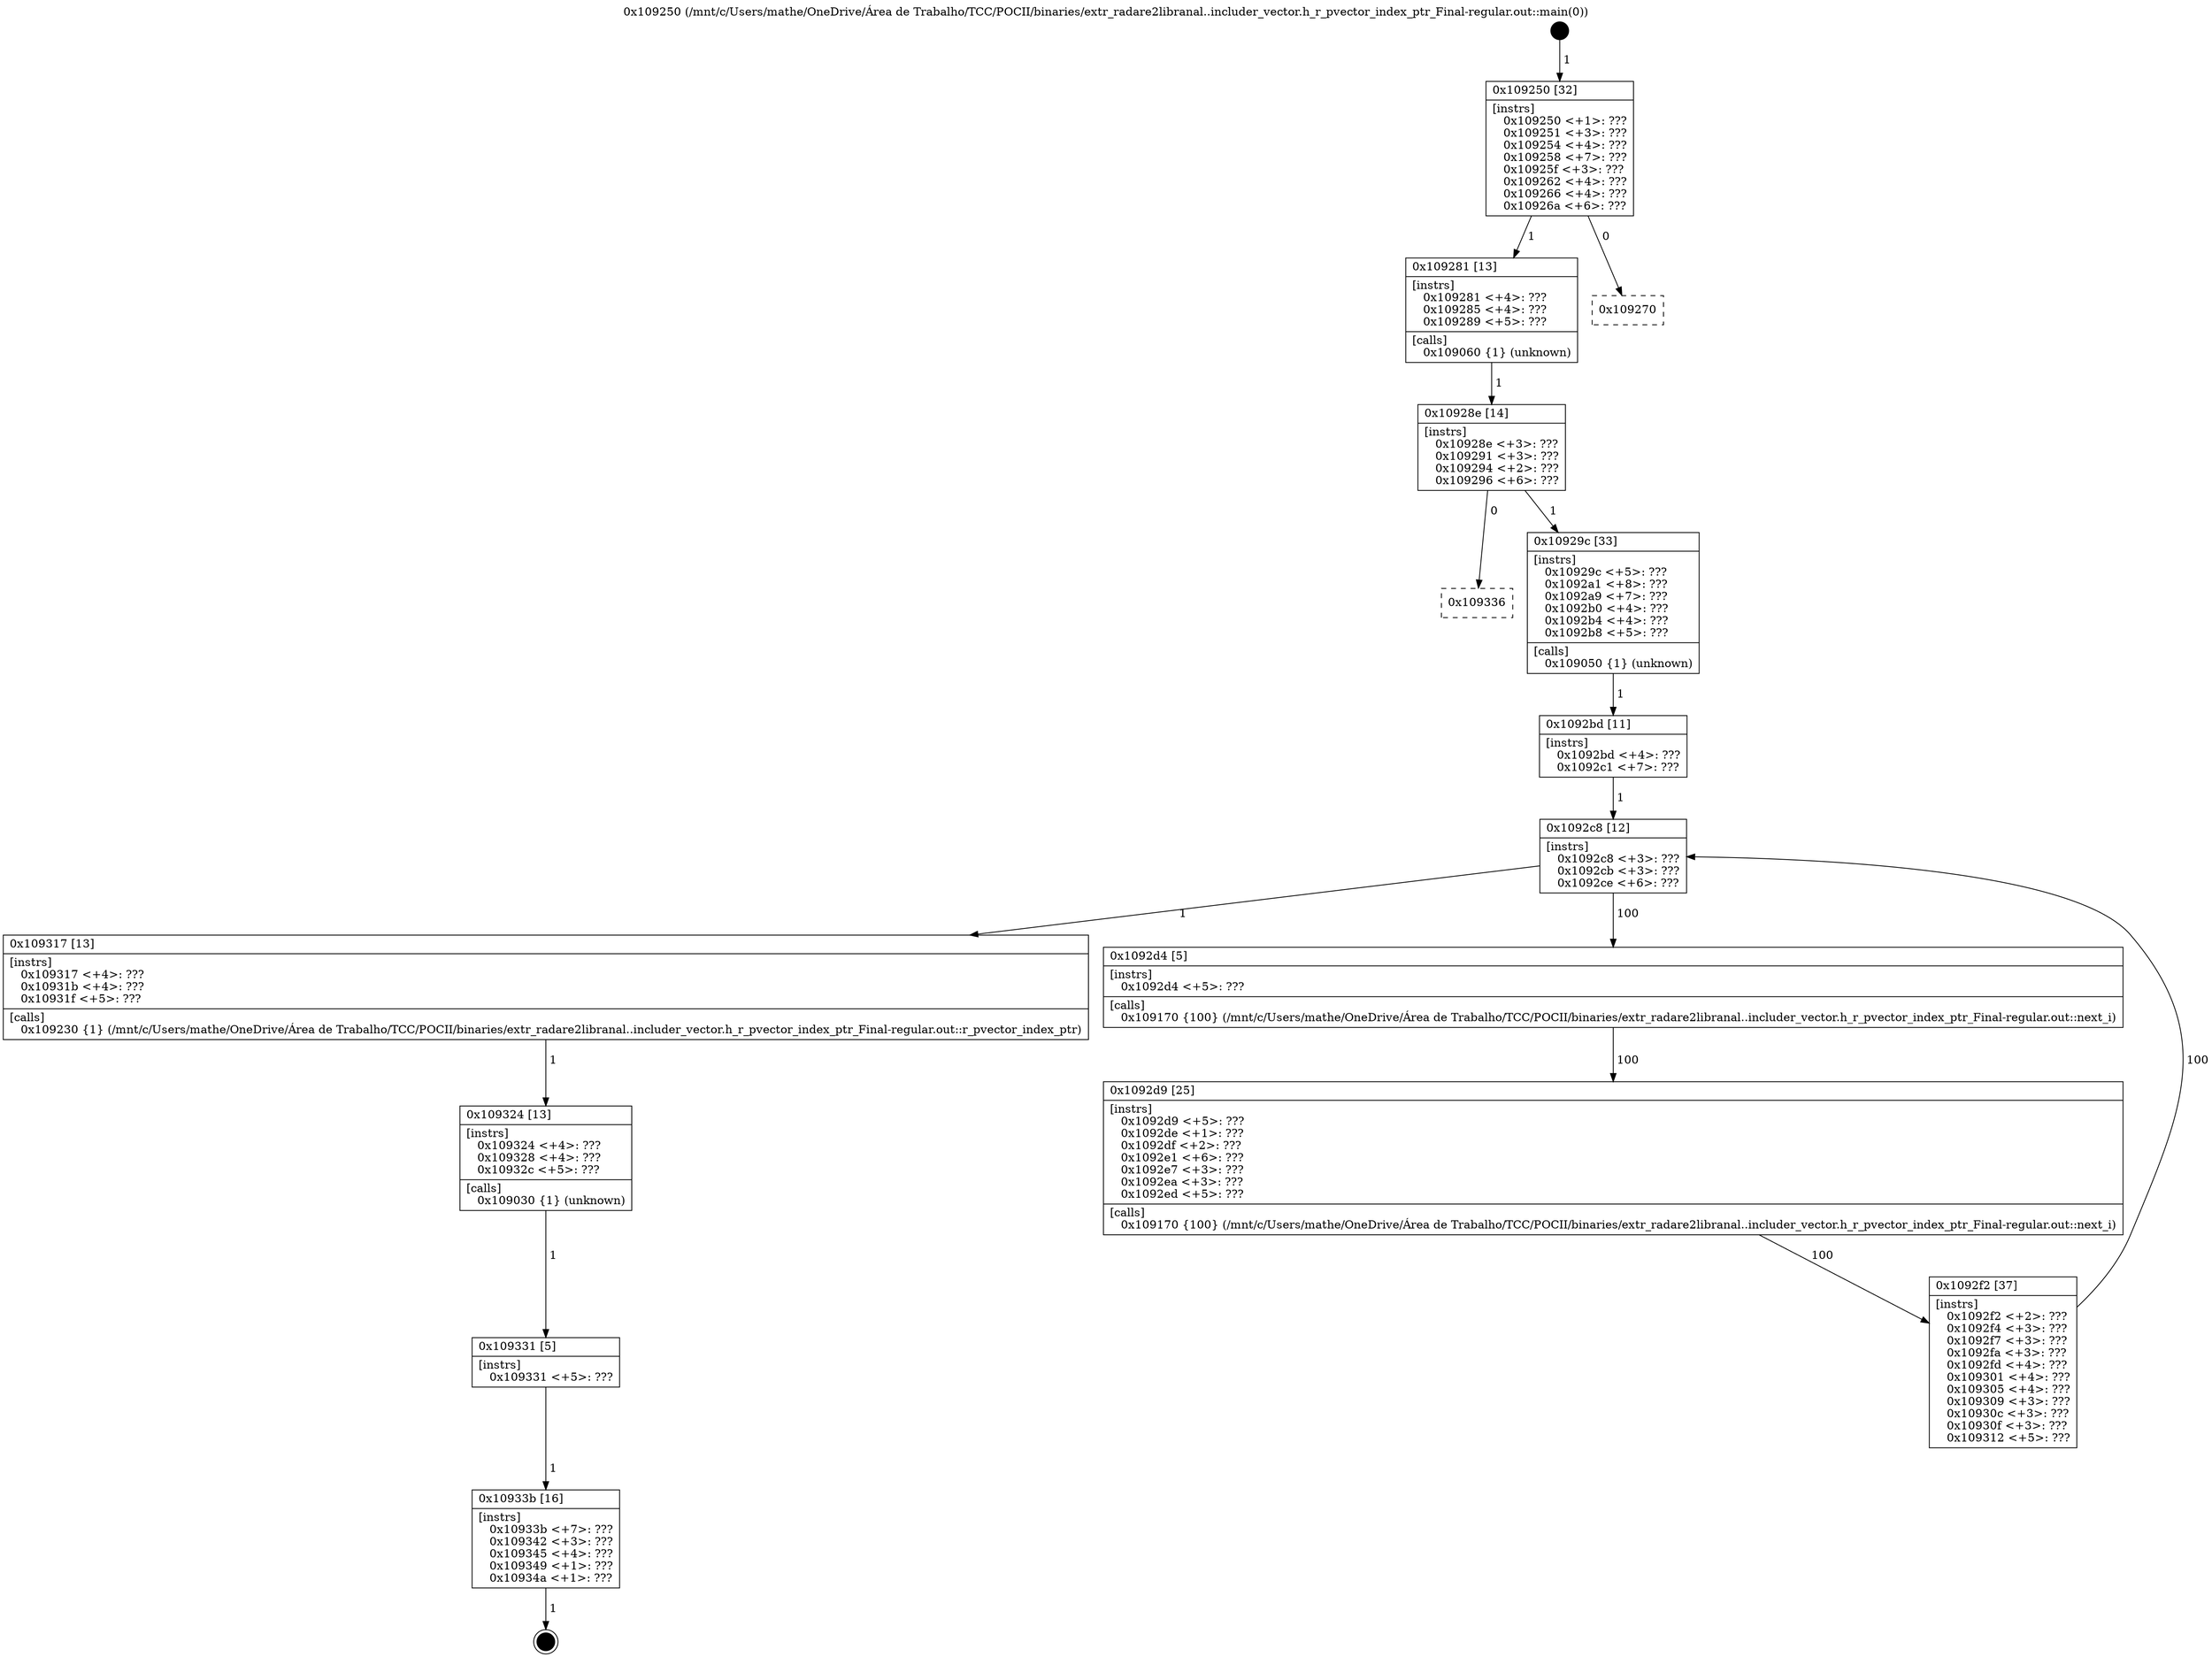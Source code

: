 digraph "0x109250" {
  label = "0x109250 (/mnt/c/Users/mathe/OneDrive/Área de Trabalho/TCC/POCII/binaries/extr_radare2libranal..includer_vector.h_r_pvector_index_ptr_Final-regular.out::main(0))"
  labelloc = "t"
  node[shape=record]

  Entry [label="",width=0.3,height=0.3,shape=circle,fillcolor=black,style=filled]
  "0x109250" [label="{
     0x109250 [32]\l
     | [instrs]\l
     &nbsp;&nbsp;0x109250 \<+1\>: ???\l
     &nbsp;&nbsp;0x109251 \<+3\>: ???\l
     &nbsp;&nbsp;0x109254 \<+4\>: ???\l
     &nbsp;&nbsp;0x109258 \<+7\>: ???\l
     &nbsp;&nbsp;0x10925f \<+3\>: ???\l
     &nbsp;&nbsp;0x109262 \<+4\>: ???\l
     &nbsp;&nbsp;0x109266 \<+4\>: ???\l
     &nbsp;&nbsp;0x10926a \<+6\>: ???\l
  }"]
  "0x109281" [label="{
     0x109281 [13]\l
     | [instrs]\l
     &nbsp;&nbsp;0x109281 \<+4\>: ???\l
     &nbsp;&nbsp;0x109285 \<+4\>: ???\l
     &nbsp;&nbsp;0x109289 \<+5\>: ???\l
     | [calls]\l
     &nbsp;&nbsp;0x109060 \{1\} (unknown)\l
  }"]
  "0x109270" [label="{
     0x109270\l
  }", style=dashed]
  "0x10928e" [label="{
     0x10928e [14]\l
     | [instrs]\l
     &nbsp;&nbsp;0x10928e \<+3\>: ???\l
     &nbsp;&nbsp;0x109291 \<+3\>: ???\l
     &nbsp;&nbsp;0x109294 \<+2\>: ???\l
     &nbsp;&nbsp;0x109296 \<+6\>: ???\l
  }"]
  "0x109336" [label="{
     0x109336\l
  }", style=dashed]
  "0x10929c" [label="{
     0x10929c [33]\l
     | [instrs]\l
     &nbsp;&nbsp;0x10929c \<+5\>: ???\l
     &nbsp;&nbsp;0x1092a1 \<+8\>: ???\l
     &nbsp;&nbsp;0x1092a9 \<+7\>: ???\l
     &nbsp;&nbsp;0x1092b0 \<+4\>: ???\l
     &nbsp;&nbsp;0x1092b4 \<+4\>: ???\l
     &nbsp;&nbsp;0x1092b8 \<+5\>: ???\l
     | [calls]\l
     &nbsp;&nbsp;0x109050 \{1\} (unknown)\l
  }"]
  Exit [label="",width=0.3,height=0.3,shape=circle,fillcolor=black,style=filled,peripheries=2]
  "0x1092c8" [label="{
     0x1092c8 [12]\l
     | [instrs]\l
     &nbsp;&nbsp;0x1092c8 \<+3\>: ???\l
     &nbsp;&nbsp;0x1092cb \<+3\>: ???\l
     &nbsp;&nbsp;0x1092ce \<+6\>: ???\l
  }"]
  "0x109317" [label="{
     0x109317 [13]\l
     | [instrs]\l
     &nbsp;&nbsp;0x109317 \<+4\>: ???\l
     &nbsp;&nbsp;0x10931b \<+4\>: ???\l
     &nbsp;&nbsp;0x10931f \<+5\>: ???\l
     | [calls]\l
     &nbsp;&nbsp;0x109230 \{1\} (/mnt/c/Users/mathe/OneDrive/Área de Trabalho/TCC/POCII/binaries/extr_radare2libranal..includer_vector.h_r_pvector_index_ptr_Final-regular.out::r_pvector_index_ptr)\l
  }"]
  "0x1092d4" [label="{
     0x1092d4 [5]\l
     | [instrs]\l
     &nbsp;&nbsp;0x1092d4 \<+5\>: ???\l
     | [calls]\l
     &nbsp;&nbsp;0x109170 \{100\} (/mnt/c/Users/mathe/OneDrive/Área de Trabalho/TCC/POCII/binaries/extr_radare2libranal..includer_vector.h_r_pvector_index_ptr_Final-regular.out::next_i)\l
  }"]
  "0x1092d9" [label="{
     0x1092d9 [25]\l
     | [instrs]\l
     &nbsp;&nbsp;0x1092d9 \<+5\>: ???\l
     &nbsp;&nbsp;0x1092de \<+1\>: ???\l
     &nbsp;&nbsp;0x1092df \<+2\>: ???\l
     &nbsp;&nbsp;0x1092e1 \<+6\>: ???\l
     &nbsp;&nbsp;0x1092e7 \<+3\>: ???\l
     &nbsp;&nbsp;0x1092ea \<+3\>: ???\l
     &nbsp;&nbsp;0x1092ed \<+5\>: ???\l
     | [calls]\l
     &nbsp;&nbsp;0x109170 \{100\} (/mnt/c/Users/mathe/OneDrive/Área de Trabalho/TCC/POCII/binaries/extr_radare2libranal..includer_vector.h_r_pvector_index_ptr_Final-regular.out::next_i)\l
  }"]
  "0x1092f2" [label="{
     0x1092f2 [37]\l
     | [instrs]\l
     &nbsp;&nbsp;0x1092f2 \<+2\>: ???\l
     &nbsp;&nbsp;0x1092f4 \<+3\>: ???\l
     &nbsp;&nbsp;0x1092f7 \<+3\>: ???\l
     &nbsp;&nbsp;0x1092fa \<+3\>: ???\l
     &nbsp;&nbsp;0x1092fd \<+4\>: ???\l
     &nbsp;&nbsp;0x109301 \<+4\>: ???\l
     &nbsp;&nbsp;0x109305 \<+4\>: ???\l
     &nbsp;&nbsp;0x109309 \<+3\>: ???\l
     &nbsp;&nbsp;0x10930c \<+3\>: ???\l
     &nbsp;&nbsp;0x10930f \<+3\>: ???\l
     &nbsp;&nbsp;0x109312 \<+5\>: ???\l
  }"]
  "0x1092bd" [label="{
     0x1092bd [11]\l
     | [instrs]\l
     &nbsp;&nbsp;0x1092bd \<+4\>: ???\l
     &nbsp;&nbsp;0x1092c1 \<+7\>: ???\l
  }"]
  "0x109324" [label="{
     0x109324 [13]\l
     | [instrs]\l
     &nbsp;&nbsp;0x109324 \<+4\>: ???\l
     &nbsp;&nbsp;0x109328 \<+4\>: ???\l
     &nbsp;&nbsp;0x10932c \<+5\>: ???\l
     | [calls]\l
     &nbsp;&nbsp;0x109030 \{1\} (unknown)\l
  }"]
  "0x109331" [label="{
     0x109331 [5]\l
     | [instrs]\l
     &nbsp;&nbsp;0x109331 \<+5\>: ???\l
  }"]
  "0x10933b" [label="{
     0x10933b [16]\l
     | [instrs]\l
     &nbsp;&nbsp;0x10933b \<+7\>: ???\l
     &nbsp;&nbsp;0x109342 \<+3\>: ???\l
     &nbsp;&nbsp;0x109345 \<+4\>: ???\l
     &nbsp;&nbsp;0x109349 \<+1\>: ???\l
     &nbsp;&nbsp;0x10934a \<+1\>: ???\l
  }"]
  Entry -> "0x109250" [label=" 1"]
  "0x109250" -> "0x109281" [label=" 1"]
  "0x109250" -> "0x109270" [label=" 0"]
  "0x109281" -> "0x10928e" [label=" 1"]
  "0x10928e" -> "0x109336" [label=" 0"]
  "0x10928e" -> "0x10929c" [label=" 1"]
  "0x10933b" -> Exit [label=" 1"]
  "0x10929c" -> "0x1092bd" [label=" 1"]
  "0x1092c8" -> "0x109317" [label=" 1"]
  "0x1092c8" -> "0x1092d4" [label=" 100"]
  "0x1092d4" -> "0x1092d9" [label=" 100"]
  "0x1092d9" -> "0x1092f2" [label=" 100"]
  "0x1092bd" -> "0x1092c8" [label=" 1"]
  "0x1092f2" -> "0x1092c8" [label=" 100"]
  "0x109317" -> "0x109324" [label=" 1"]
  "0x109324" -> "0x109331" [label=" 1"]
  "0x109331" -> "0x10933b" [label=" 1"]
}
